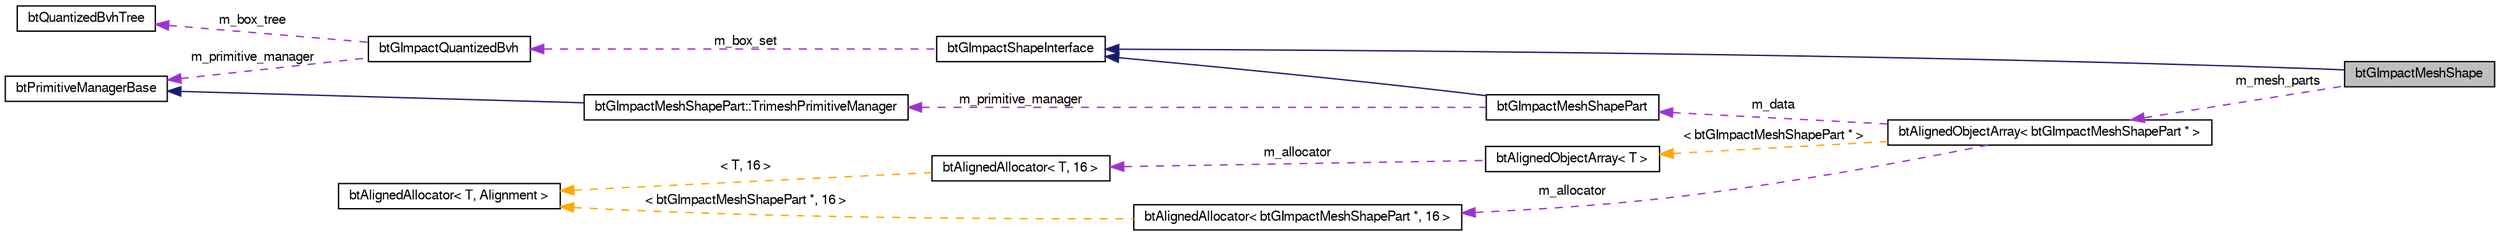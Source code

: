 digraph G
{
  bgcolor="transparent";
  edge [fontname="FreeSans",fontsize=10,labelfontname="FreeSans",labelfontsize=10];
  node [fontname="FreeSans",fontsize=10,shape=record];
  rankdir=LR;
  Node1 [label="btGImpactMeshShape",height=0.2,width=0.4,color="black", fillcolor="grey75", style="filled" fontcolor="black"];
  Node2 -> Node1 [dir=back,color="midnightblue",fontsize=10,style="solid"];
  Node2 [label="btGImpactShapeInterface",height=0.2,width=0.4,color="black",URL="$classbt_g_impact_shape_interface.html",tooltip="Base class for gimpact shapes."];
  Node3 -> Node2 [dir=back,color="darkorchid3",fontsize=10,style="dashed",label="m_box_set"];
  Node3 [label="btGImpactQuantizedBvh",height=0.2,width=0.4,color="black",URL="$classbt_g_impact_quantized_bvh.html",tooltip="Structure for containing Boxes."];
  Node4 -> Node3 [dir=back,color="darkorchid3",fontsize=10,style="dashed",label="m_primitive_manager"];
  Node4 [label="btPrimitiveManagerBase",height=0.2,width=0.4,color="black",URL="$classbt_primitive_manager_base.html",tooltip="Prototype Base class for primitive classification."];
  Node5 -> Node3 [dir=back,color="darkorchid3",fontsize=10,style="dashed",label="m_box_tree"];
  Node5 [label="btQuantizedBvhTree",height=0.2,width=0.4,color="black",URL="$classbt_quantized_bvh_tree.html",tooltip="Basic Box tree structure."];
  Node6 -> Node1 [dir=back,color="darkorchid3",fontsize=10,style="dashed",label="m_mesh_parts"];
  Node6 [label="btAlignedObjectArray\< btGImpactMeshShapePart * \>",height=0.2,width=0.4,color="black",URL="$classbt_aligned_object_array.html"];
  Node7 -> Node6 [dir=back,color="darkorchid3",fontsize=10,style="dashed",label="m_data"];
  Node7 [label="btGImpactMeshShapePart",height=0.2,width=0.4,color="black",URL="$classbt_g_impact_mesh_shape_part.html",tooltip="This class manages a sub part of a mesh supplied by the btStridingMeshInterface interface..."];
  Node2 -> Node7 [dir=back,color="midnightblue",fontsize=10,style="solid"];
  Node8 -> Node7 [dir=back,color="darkorchid3",fontsize=10,style="dashed",label="m_primitive_manager"];
  Node8 [label="btGImpactMeshShapePart::TrimeshPrimitiveManager",height=0.2,width=0.4,color="black",URL="$classbt_g_impact_mesh_shape_part_1_1_trimesh_primitive_manager.html",tooltip="Trimesh primitive manager."];
  Node4 -> Node8 [dir=back,color="midnightblue",fontsize=10,style="solid"];
  Node9 -> Node6 [dir=back,color="darkorchid3",fontsize=10,style="dashed",label="m_allocator"];
  Node9 [label="btAlignedAllocator\< btGImpactMeshShapePart *, 16 \>",height=0.2,width=0.4,color="black",URL="$classbt_aligned_allocator.html"];
  Node10 -> Node9 [dir=back,color="orange",fontsize=10,style="dashed",label="\< btGImpactMeshShapePart *, 16 \>"];
  Node10 [label="btAlignedAllocator\< T, Alignment \>",height=0.2,width=0.4,color="black",URL="$classbt_aligned_allocator.html"];
  Node11 -> Node6 [dir=back,color="orange",fontsize=10,style="dashed",label="\< btGImpactMeshShapePart * \>"];
  Node11 [label="btAlignedObjectArray\< T \>",height=0.2,width=0.4,color="black",URL="$classbt_aligned_object_array.html"];
  Node12 -> Node11 [dir=back,color="darkorchid3",fontsize=10,style="dashed",label="m_allocator"];
  Node12 [label="btAlignedAllocator\< T, 16 \>",height=0.2,width=0.4,color="black",URL="$classbt_aligned_allocator.html"];
  Node10 -> Node12 [dir=back,color="orange",fontsize=10,style="dashed",label="\< T, 16 \>"];
}
